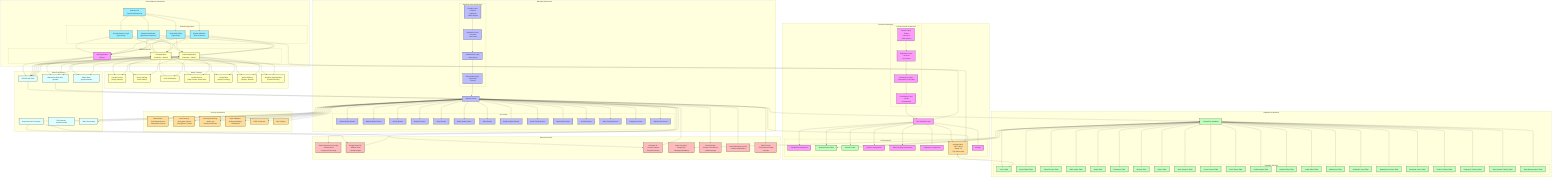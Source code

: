 graph TD
    %% Application Architecture Diagram for HealthTrackPlus
    
    %% Platform-Specific and Shared Components
    subgraph "Cross-Platform Architecture"
        SharedCore["Shared Core<br>TypeScript/JavaScript"]
        
        subgraph "Platform Specific"
            WebApp["Web Application<br>(React)"]
            IOSApp["iOS Application<br>(Capacitor + Native)"]
            AndroidApp["Android Application<br>(Capacitor + Native)"]
        end
        
        subgraph "Shared Components"
            SharedLogic["Shared Business Logic<br>(TypeScript)"]
            SharedAPI["Shared API Client<br>(TypeScript)"]
            SharedModels["Shared Data Models<br>(TypeScript Interfaces)"]
            SharedValidation["Shared Validation<br>(Zod Schemas)"]
        end
        
        SharedCore --> SharedLogic
        SharedCore --> SharedAPI
        SharedCore --> SharedModels
        SharedCore --> SharedValidation
        
        SharedLogic --> WebApp
        SharedLogic --> IOSApp
        SharedLogic --> AndroidApp
        
        SharedAPI --> WebApp
        SharedAPI --> IOSApp
        SharedAPI --> AndroidApp
        
        SharedModels --> WebApp
        SharedModels --> IOSApp
        SharedModels --> AndroidApp
        
        SharedValidation --> WebApp
        SharedValidation --> IOSApp
        SharedValidation --> AndroidApp
    end
    
    %% Client / Frontend
    subgraph "Frontend Architecture"
        UI["User Interface Layer"]
        
        subgraph "Frontend Clean Architecture"
            FDomain["Domain Layer<br>- Entities<br>- Interfaces<br>- Value Objects"]
            FApp["Application Layer<br>- Services<br>- Use Cases"]
            FInfra["Infrastructure Layer<br>- Repositories (API calls)"]
            FPresent["Presentation Layer<br>- Hooks<br>- Components"]
            
            FDomain --> FApp
            FApp --> FInfra
            FInfra --> FPresent
        end
        
        subgraph "UI Components"
            Dashboard["Dashboard Components"]
            MedicalExams["Medical Exam Components"]
            Activities["Activity Components"]
            Nutrition["Nutrition Components"]
            Baby["Baby Tracking Components"]
            Pregnancy["Pregnancy Components"]
            Auth["Auth Components"]
            Settings["Settings"]
        end
        
        UI --> Dashboard
        UI --> MedicalExams
        UI --> Activities
        UI --> Nutrition
        UI --> Baby
        UI --> Pregnancy
        UI --> Auth
        UI --> Settings
        
        FPresent --> UI
        WebApp --- UI
    end
    
    %% Mobile Native Features
    subgraph "Native Features"
        NativeCamera["Camera Access<br>(Image Capture)"]
        NativeStorage["Secure Storage<br>(Auth Tokens)"]
        NativeNotifications["Push Notifications"]
        NativeSensors["Health Sensors<br>(Step Counter, Heart Rate)"]
        NativeLocation["Geolocation<br>(Activity Tracking)"]
        NativeSharing["Native Sharing<br>(Reports, Results)"]
        NativeBiometrics["Biometric Authentication<br>(FaceID/TouchID)"]
    end
    
    IOSApp --> NativeCamera
    IOSApp --> NativeStorage
    IOSApp --> NativeNotifications
    IOSApp --> NativeSensors
    IOSApp --> NativeLocation
    IOSApp --> NativeSharing
    IOSApp --> NativeBiometrics
    
    AndroidApp --> NativeCamera
    AndroidApp --> NativeStorage
    AndroidApp --> NativeNotifications
    AndroidApp --> NativeSensors
    AndroidApp --> NativeLocation
    AndroidApp --> NativeSharing
    AndroidApp --> NativeBiometrics
    
    %% Backend Server
    subgraph "Backend Architecture"
        Server["Express Server"]
        
        subgraph "Backend Clean Architecture"
            BDomain["Domain Layer<br>- Entities<br>- Interfaces<br>- Value Objects"]
            BApp["Application Layer<br>- Services<br>- Use Cases"]
            BInfra["Infrastructure Layer<br>- Repositories"]
            BPresent["Presentation Layer<br>- Controllers<br>- Routes"]
            
            BDomain --> BApp
            BApp --> BInfra
            BInfra --> BPresent
        end
        
        subgraph "API Routes"
            AuthRoutes["Authentication Routes"]
            ExamRoutes["Medical Exam Routes"]
            ActivityRoutes["Activity Routes"]
            NutritionRoutes["Nutrition Routes"]
            SleepRoutes["Sleep Routes"]
            WaterRoutes["Water Intake Routes"]
            VideoRoutes["Video Routes"]
            HealthRoutes["Health Insights Routes"]
            ProfileRoutes["Health Profile Routes"]
            PlanRoutes["Health Plan Routes"]
            AIRoutes["AI Chat Routes"]
            BabyRoutes["Baby Tracking Routes"]
            PregnancyRoutes["Pregnancy Routes"]
            SubscriptionRoutes["Subscription Routes"]
        end
        
        BPresent --> Server
        Server --> AuthRoutes
        Server --> ExamRoutes
        Server --> ActivityRoutes
        Server --> NutritionRoutes
        Server --> SleepRoutes
        Server --> WaterRoutes
        Server --> VideoRoutes
        Server --> HealthRoutes
        Server --> ProfileRoutes
        Server --> PlanRoutes
        Server --> AIRoutes
        Server --> BabyRoutes
        Server --> PregnancyRoutes
        Server --> SubscriptionRoutes
    end
    
    %% Security Layer
    subgraph "Security Architecture"
        Auth["Authentication<br>- JWT Tokens<br>- OAuth 2.0<br>- Two-Factor Auth"]
        AuthZ["Authorization<br>- Role-Based Access<br>- Permission Controls"]
        DataSec["Data Security<br>- Encryption at Rest<br>- Encryption in Transit"]
        SecMonitor["Security Monitoring<br>- Audit Logs<br>- Intrusion Detection"]
        InputVal["Input Validation<br>- Schema Validation<br>- Sanitization"]
        CSRF["CSRF Protection"]
        RateLimit["Rate Limiting"]
    end
    
    SharedAPI --> Auth
    Server --> Auth
    Server --> AuthZ
    Server --> DataSec
    Server --> SecMonitor
    Server --> InputVal
    Server --> CSRF
    Server --> RateLimit
    
    %% Database
    subgraph "Database Architecture"
        PostgreSQL["PostgreSQL Database"]
        
        subgraph "Database Schema"
            Users["Users Table"]
            MedicalExams["Medical Exams Table"]
            ExamDetails["Exam Details Table"]
            Activities["Activities Table"]
            SleepRecords["Sleep Records Table"]
            WaterIntake["Water Intake Table"]
            Meals["Meals Table"]
            FoodItems["Food Items Table"]
            Recipes["Recipes Table"]
            Videos["Videos Table"]
            VideoProgress["Video Progress Table"]
            CourseTracks["Course Tracks Table"]
            TrackVideos["Track Videos Table"]
            HealthInsights["Health Insights Table"]
            HealthProfiles["Health Profiles Table"]
            HealthPlans["Health Plans Table"]
            Medications["Medications Table"]
            MedicationLogs["Medication Logs Table"]
            MeditationSessions["Meditation Sessions Table"]
            MenstrualCycles["Menstrual Cycles Table"]
            FertilityTracking["Fertility Tracking Table"]
            PregnancyTracking["Pregnancy Tracking Table"]
            BabyGrowth["Baby Growth Tracking Table"]
            BabyMeasurements["Baby Measurements Table"]
        end
        
        PostgreSQL --> Users
        PostgreSQL --> MedicalExams
        PostgreSQL --> ExamDetails
        PostgreSQL --> Activities
        PostgreSQL --> SleepRecords
        PostgreSQL --> WaterIntake
        PostgreSQL --> Meals
        PostgreSQL --> FoodItems
        PostgreSQL --> Recipes
        PostgreSQL --> Videos
        PostgreSQL --> VideoProgress
        PostgreSQL --> CourseTracks
        PostgreSQL --> TrackVideos
        PostgreSQL --> HealthInsights
        PostgreSQL --> HealthProfiles
        PostgreSQL --> HealthPlans
        PostgreSQL --> Medications
        PostgreSQL --> MedicationLogs
        PostgreSQL --> MeditationSessions
        PostgreSQL --> MenstrualCycles
        PostgreSQL --> FertilityTracking
        PostgreSQL --> PregnancyTracking
        PostgreSQL --> BabyGrowth
        PostgreSQL --> BabyMeasurements
    end
    
    %% External Services
    subgraph "External Services"
        Stripe["Stripe Payment Processing<br>- Subscriptions<br>- Payment Processing"]
        GoogleAI["Google Gemini AI<br>- Medical Chat<br>- Health Insights"]
        AnthropicAI["Anthropic AI<br>- Content Analysis<br>- Exam Processing"]
        NeonDB["Neon Serverless PostgreSQL<br>- Managed Database"]
        CloudStorage["Cloud Storage<br>- Exams & Documents<br>- Media Storage"]
        PushProvider["Push Notification Service<br>- Mobile Notifications"]
        EmailService["Email Service<br>- Transactional Emails<br>- Reports"]
    end
    
    %% Data Flow
    subgraph "Data Flow Patterns"
        APIFlow["RESTful API Calls"]
        RealTimeFlow["WebSocket Real-time Updates"]
        AsyncFlow["Asynchronous Processing"]
        EventFlow["Event-based Communication"]
        BatchFlow["Batch Processing"]
        OfflineSync["Offline Data Synchronization"]
    end
    
    WebApp --> APIFlow
    IOSApp --> APIFlow
    AndroidApp --> APIFlow
    IOSApp --> OfflineSync
    AndroidApp --> OfflineSync
    WebApp --> RealTimeFlow
    IOSApp --> RealTimeFlow
    AndroidApp --> RealTimeFlow
    Server --> AsyncFlow
    Server --> EventFlow
    Server --> BatchFlow
    AsyncFlow --> GoogleAI
    AsyncFlow --> AnthropicAI
    
    %% Connections between major components
    WebApp <--> APIFlow
    IOSApp <--> APIFlow
    AndroidApp <--> APIFlow
    APIFlow <--> Server
    RealTimeFlow <--> Server
    Server <--> PostgreSQL
    Server <--> Stripe
    Server <--> GoogleAI
    Server <--> AnthropicAI
    Server <--> CloudStorage
    Server <--> EmailService
    Server <--> PushProvider
    PostgreSQL <--> NeonDB
    Auth <--> Users

    classDef frontend fill:#f9f,stroke:#333,stroke-width:2px;
    classDef backend fill:#bbf,stroke:#333,stroke-width:2px;
    classDef database fill:#bfb,stroke:#333,stroke-width:2px;
    classDef external fill:#fbb,stroke:#333,stroke-width:2px;
    classDef mobile fill:#ffb,stroke:#333,stroke-width:2px;
    classDef shared fill:#9ef,stroke:#333,stroke-width:2px;
    classDef security fill:#fd9,stroke:#333,stroke-width:2px;
    classDef dataflow fill:#dff,stroke:#333,stroke-width:2px;
    
    class WebApp,UI,Dashboard,MedicalExams,Activities,Nutrition,Baby,Pregnancy,Auth,Settings,FDomain,FApp,FInfra,FPresent frontend;
    class Server,AuthRoutes,ExamRoutes,ActivityRoutes,NutritionRoutes,SleepRoutes,WaterRoutes,VideoRoutes,HealthRoutes,ProfileRoutes,PlanRoutes,AIRoutes,BabyRoutes,PregnancyRoutes,SubscriptionRoutes,BDomain,BApp,BInfra,BPresent backend;
    class PostgreSQL,Users,MedicalExams,ExamDetails,Activities,SleepRecords,WaterIntake,Meals,FoodItems,Recipes,Videos,VideoProgress,CourseTracks,TrackVideos,HealthInsights,HealthProfiles,HealthPlans,Medications,MedicationLogs,MeditationSessions,MenstrualCycles,FertilityTracking,PregnancyTracking,BabyGrowth,BabyMeasurements database;
    class Stripe,GoogleAI,AnthropicAI,NeonDB,CloudStorage,PushProvider,EmailService external;
    class IOSApp,AndroidApp,NativeCamera,NativeStorage,NativeNotifications,NativeSensors,NativeLocation,NativeSharing,NativeBiometrics mobile;
    class SharedCore,SharedLogic,SharedAPI,SharedModels,SharedValidation shared;
    class Auth,AuthZ,DataSec,SecMonitor,InputVal,CSRF,RateLimit security;
    class APIFlow,RealTimeFlow,AsyncFlow,EventFlow,BatchFlow,OfflineSync dataflow;